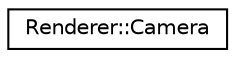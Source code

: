 digraph "Graphical Class Hierarchy"
{
  edge [fontname="Helvetica",fontsize="10",labelfontname="Helvetica",labelfontsize="10"];
  node [fontname="Helvetica",fontsize="10",shape=record];
  rankdir="LR";
  Node1 [label="Renderer::Camera",height=0.2,width=0.4,color="black", fillcolor="white", style="filled",URL="$class_renderer_1_1_camera.html",tooltip="The Camera class encapsulates just the render camera, providing methods to calculate FOV..."];
}
